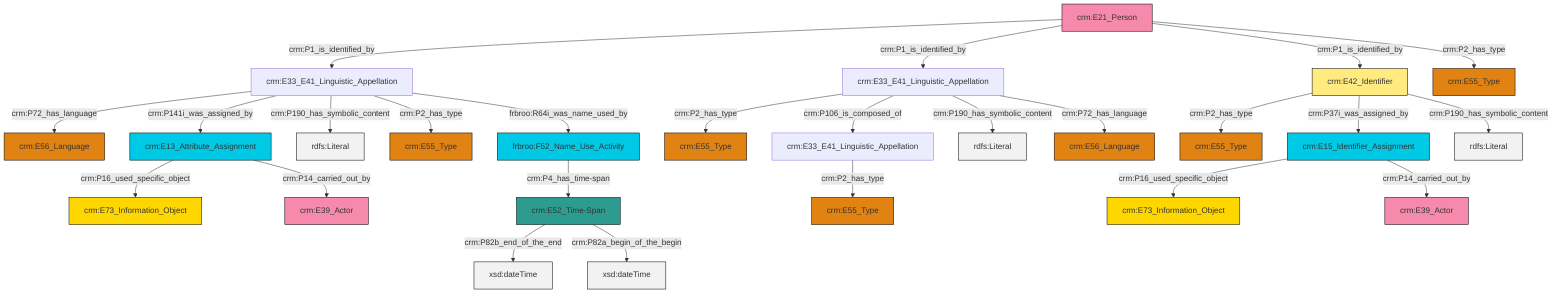 graph TD
classDef Literal fill:#f2f2f2,stroke:#000000;
classDef CRM_Entity fill:#FFFFFF,stroke:#000000;
classDef Temporal_Entity fill:#00C9E6, stroke:#000000;
classDef Type fill:#E18312, stroke:#000000;
classDef Time-Span fill:#2C9C91, stroke:#000000;
classDef Appellation fill:#FFEB7F, stroke:#000000;
classDef Place fill:#008836, stroke:#000000;
classDef Persistent_Item fill:#B266B2, stroke:#000000;
classDef Conceptual_Object fill:#FFD700, stroke:#000000;
classDef Physical_Thing fill:#D2B48C, stroke:#000000;
classDef Actor fill:#f58aad, stroke:#000000;
classDef PC_Classes fill:#4ce600, stroke:#000000;
classDef Multi fill:#cccccc,stroke:#000000;

10["crm:E13_Attribute_Assignment"]:::Temporal_Entity -->|crm:P16_used_specific_object| 11["crm:E73_Information_Object"]:::Conceptual_Object
0["crm:E42_Identifier"]:::Appellation -->|crm:P2_has_type| 4["crm:E55_Type"]:::Type
14["crm:E52_Time-Span"]:::Time-Span -->|crm:P82b_end_of_the_end| 15[xsd:dateTime]:::Literal
16["crm:E33_E41_Linguistic_Appellation"]:::Default -->|crm:P72_has_language| 17["crm:E56_Language"]:::Type
19["crm:E21_Person"]:::Actor -->|crm:P1_is_identified_by| 16["crm:E33_E41_Linguistic_Appellation"]:::Default
20["crm:E15_Identifier_Assignment"]:::Temporal_Entity -->|crm:P16_used_specific_object| 8["crm:E73_Information_Object"]:::Conceptual_Object
16["crm:E33_E41_Linguistic_Appellation"]:::Default -->|crm:P141i_was_assigned_by| 10["crm:E13_Attribute_Assignment"]:::Temporal_Entity
10["crm:E13_Attribute_Assignment"]:::Temporal_Entity -->|crm:P14_carried_out_by| 2["crm:E39_Actor"]:::Actor
23["crm:E33_E41_Linguistic_Appellation"]:::Default -->|crm:P2_has_type| 24["crm:E55_Type"]:::Type
23["crm:E33_E41_Linguistic_Appellation"]:::Default -->|crm:P106_is_composed_of| 12["crm:E33_E41_Linguistic_Appellation"]:::Default
19["crm:E21_Person"]:::Actor -->|crm:P1_is_identified_by| 23["crm:E33_E41_Linguistic_Appellation"]:::Default
0["crm:E42_Identifier"]:::Appellation -->|crm:P37i_was_assigned_by| 20["crm:E15_Identifier_Assignment"]:::Temporal_Entity
23["crm:E33_E41_Linguistic_Appellation"]:::Default -->|crm:P190_has_symbolic_content| 32[rdfs:Literal]:::Literal
14["crm:E52_Time-Span"]:::Time-Span -->|crm:P82a_begin_of_the_begin| 36[xsd:dateTime]:::Literal
0["crm:E42_Identifier"]:::Appellation -->|crm:P190_has_symbolic_content| 37[rdfs:Literal]:::Literal
16["crm:E33_E41_Linguistic_Appellation"]:::Default -->|crm:P190_has_symbolic_content| 39[rdfs:Literal]:::Literal
19["crm:E21_Person"]:::Actor -->|crm:P1_is_identified_by| 0["crm:E42_Identifier"]:::Appellation
12["crm:E33_E41_Linguistic_Appellation"]:::Default -->|crm:P2_has_type| 33["crm:E55_Type"]:::Type
16["crm:E33_E41_Linguistic_Appellation"]:::Default -->|crm:P2_has_type| 45["crm:E55_Type"]:::Type
16["crm:E33_E41_Linguistic_Appellation"]:::Default -->|frbroo:R64i_was_name_used_by| 6["frbroo:F52_Name_Use_Activity"]:::Temporal_Entity
23["crm:E33_E41_Linguistic_Appellation"]:::Default -->|crm:P72_has_language| 43["crm:E56_Language"]:::Type
6["frbroo:F52_Name_Use_Activity"]:::Temporal_Entity -->|crm:P4_has_time-span| 14["crm:E52_Time-Span"]:::Time-Span
20["crm:E15_Identifier_Assignment"]:::Temporal_Entity -->|crm:P14_carried_out_by| 41["crm:E39_Actor"]:::Actor
19["crm:E21_Person"]:::Actor -->|crm:P2_has_type| 30["crm:E55_Type"]:::Type